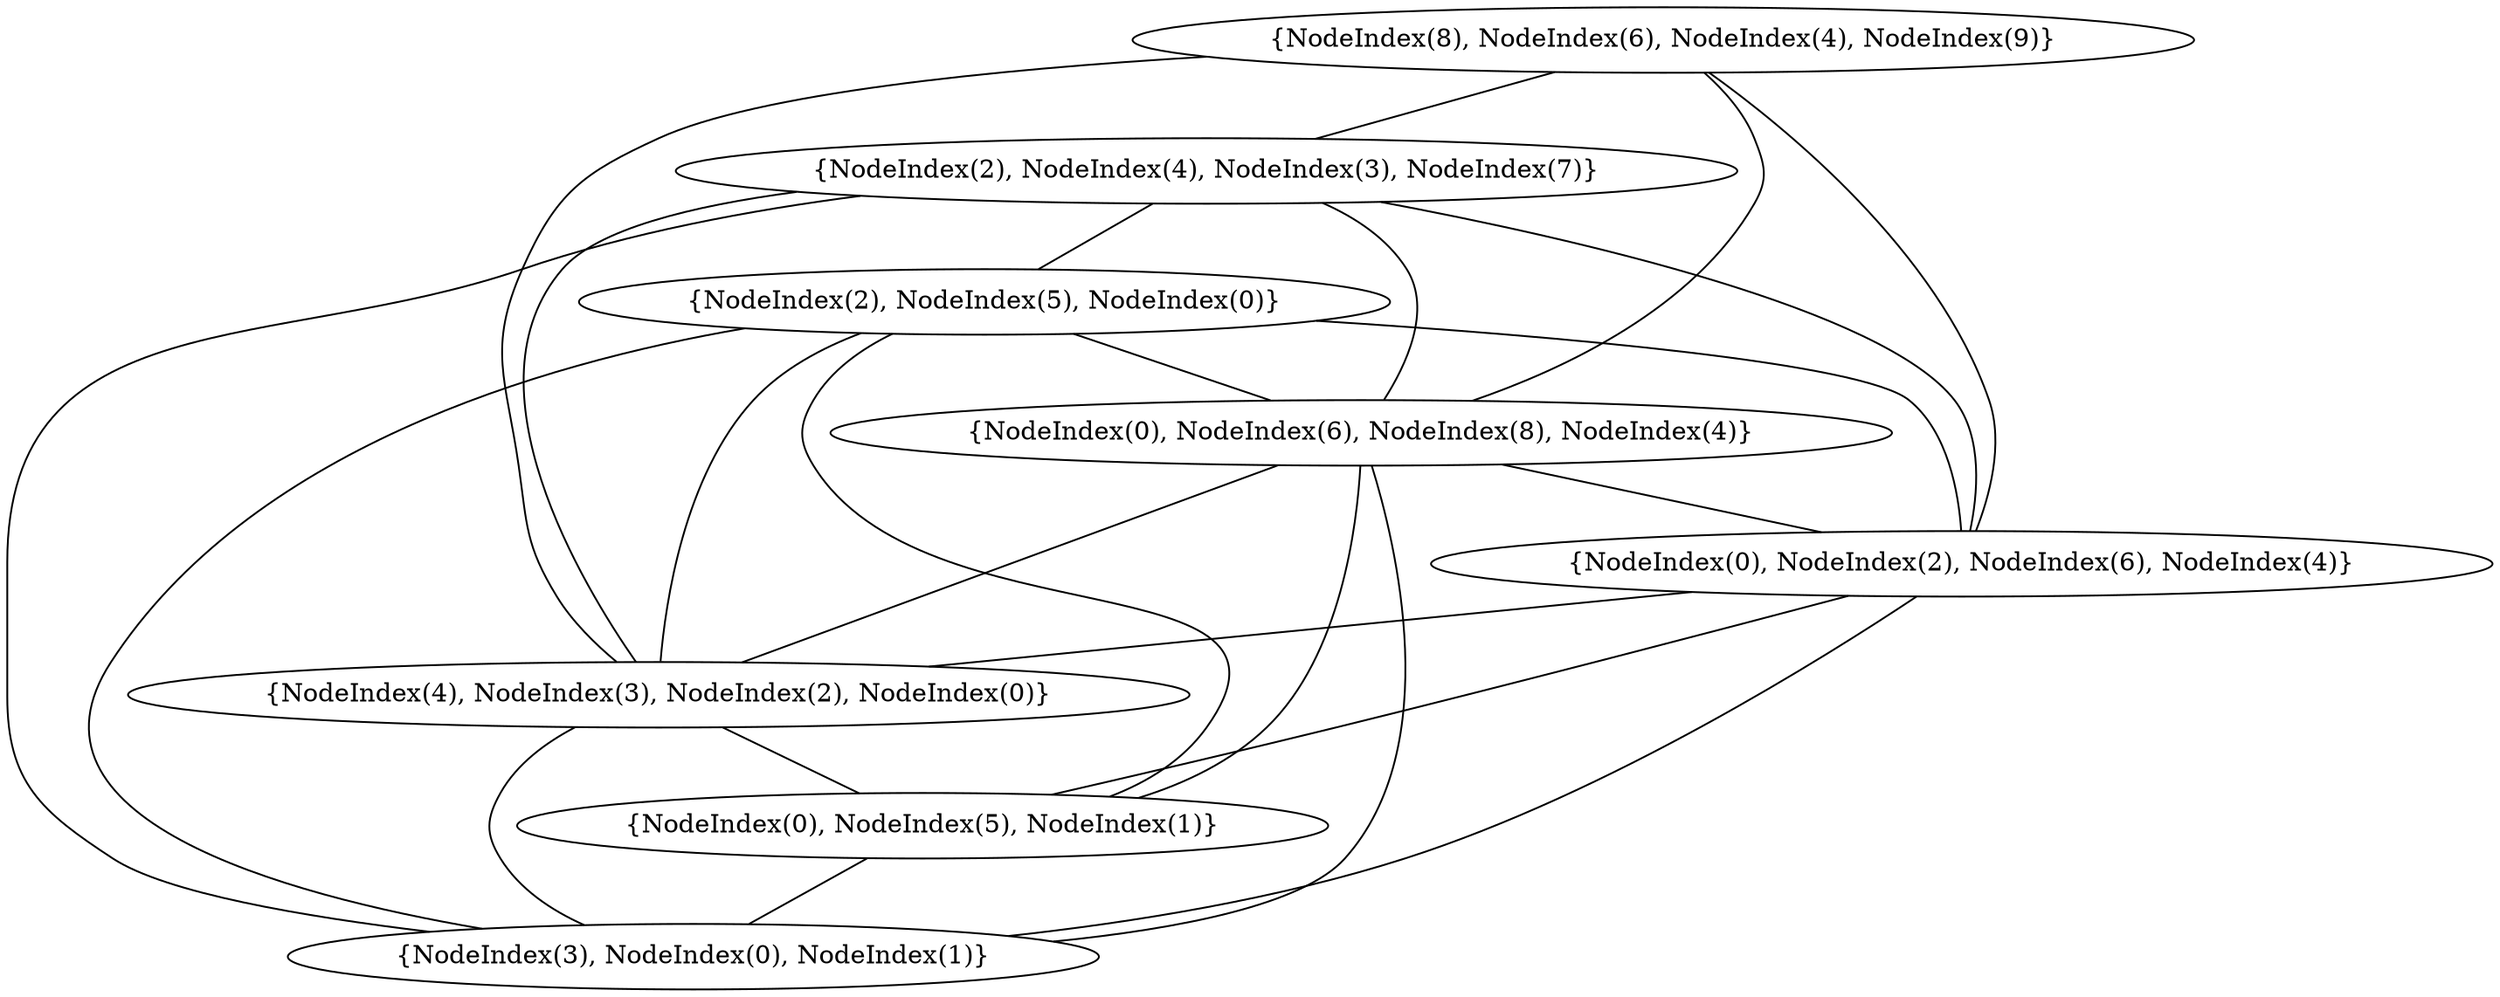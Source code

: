 graph {
    0 [ label = "{NodeIndex(3), NodeIndex(0), NodeIndex(1)}" ]
    1 [ label = "{NodeIndex(0), NodeIndex(5), NodeIndex(1)}" ]
    2 [ label = "{NodeIndex(4), NodeIndex(3), NodeIndex(2), NodeIndex(0)}" ]
    3 [ label = "{NodeIndex(0), NodeIndex(2), NodeIndex(6), NodeIndex(4)}" ]
    4 [ label = "{NodeIndex(0), NodeIndex(6), NodeIndex(8), NodeIndex(4)}" ]
    5 [ label = "{NodeIndex(2), NodeIndex(5), NodeIndex(0)}" ]
    6 [ label = "{NodeIndex(2), NodeIndex(4), NodeIndex(3), NodeIndex(7)}" ]
    7 [ label = "{NodeIndex(8), NodeIndex(6), NodeIndex(4), NodeIndex(9)}" ]
    1 -- 0 [ ]
    2 -- 0 [ ]
    2 -- 1 [ ]
    3 -- 0 [ ]
    3 -- 1 [ ]
    3 -- 2 [ ]
    4 -- 0 [ ]
    4 -- 1 [ ]
    4 -- 2 [ ]
    4 -- 3 [ ]
    5 -- 0 [ ]
    5 -- 1 [ ]
    5 -- 2 [ ]
    5 -- 3 [ ]
    5 -- 4 [ ]
    6 -- 0 [ ]
    6 -- 2 [ ]
    6 -- 3 [ ]
    6 -- 4 [ ]
    6 -- 5 [ ]
    7 -- 2 [ ]
    7 -- 3 [ ]
    7 -- 4 [ ]
    7 -- 6 [ ]
}
